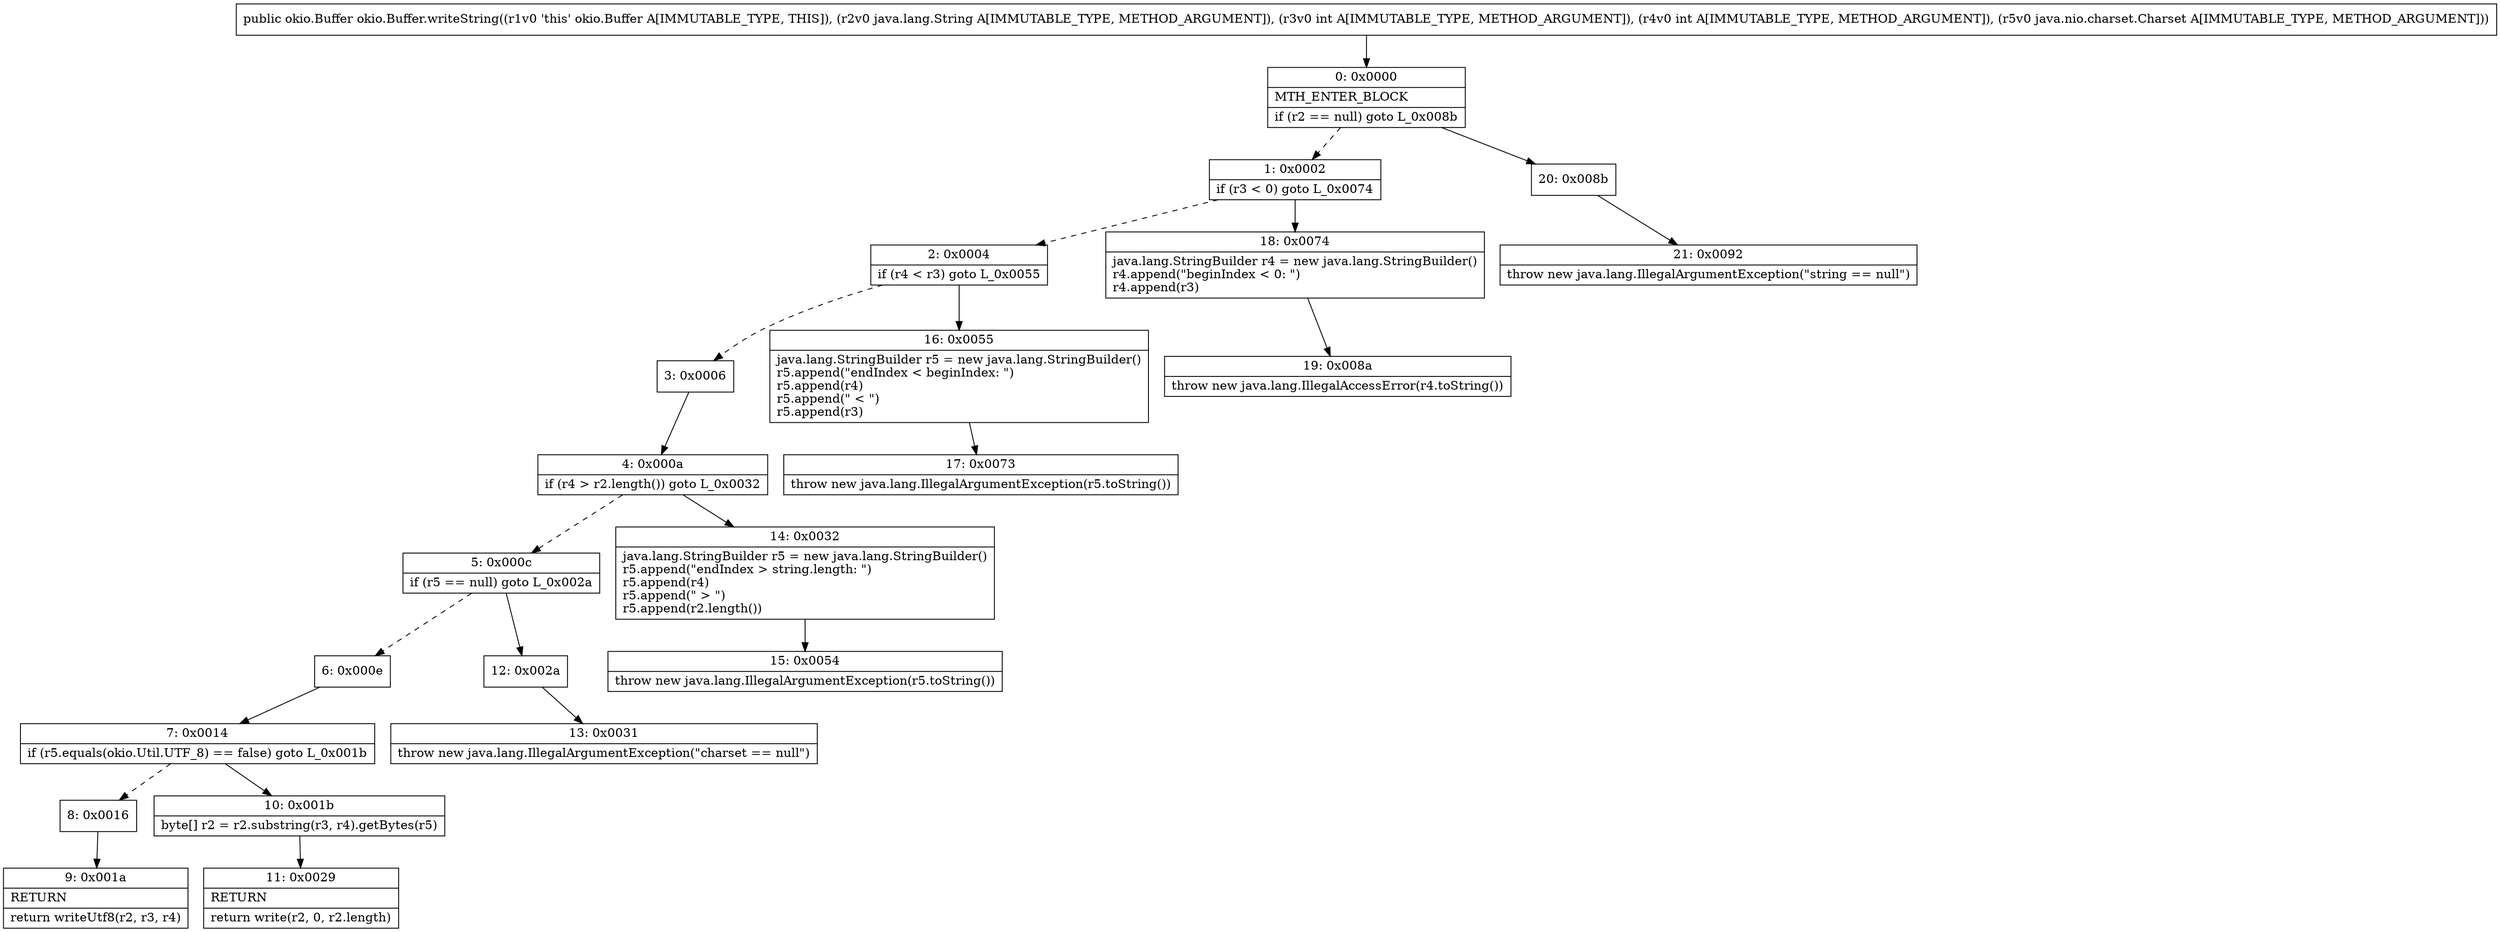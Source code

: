 digraph "CFG forokio.Buffer.writeString(Ljava\/lang\/String;IILjava\/nio\/charset\/Charset;)Lokio\/Buffer;" {
Node_0 [shape=record,label="{0\:\ 0x0000|MTH_ENTER_BLOCK\l|if (r2 == null) goto L_0x008b\l}"];
Node_1 [shape=record,label="{1\:\ 0x0002|if (r3 \< 0) goto L_0x0074\l}"];
Node_2 [shape=record,label="{2\:\ 0x0004|if (r4 \< r3) goto L_0x0055\l}"];
Node_3 [shape=record,label="{3\:\ 0x0006}"];
Node_4 [shape=record,label="{4\:\ 0x000a|if (r4 \> r2.length()) goto L_0x0032\l}"];
Node_5 [shape=record,label="{5\:\ 0x000c|if (r5 == null) goto L_0x002a\l}"];
Node_6 [shape=record,label="{6\:\ 0x000e}"];
Node_7 [shape=record,label="{7\:\ 0x0014|if (r5.equals(okio.Util.UTF_8) == false) goto L_0x001b\l}"];
Node_8 [shape=record,label="{8\:\ 0x0016}"];
Node_9 [shape=record,label="{9\:\ 0x001a|RETURN\l|return writeUtf8(r2, r3, r4)\l}"];
Node_10 [shape=record,label="{10\:\ 0x001b|byte[] r2 = r2.substring(r3, r4).getBytes(r5)\l}"];
Node_11 [shape=record,label="{11\:\ 0x0029|RETURN\l|return write(r2, 0, r2.length)\l}"];
Node_12 [shape=record,label="{12\:\ 0x002a}"];
Node_13 [shape=record,label="{13\:\ 0x0031|throw new java.lang.IllegalArgumentException(\"charset == null\")\l}"];
Node_14 [shape=record,label="{14\:\ 0x0032|java.lang.StringBuilder r5 = new java.lang.StringBuilder()\lr5.append(\"endIndex \> string.length: \")\lr5.append(r4)\lr5.append(\" \> \")\lr5.append(r2.length())\l}"];
Node_15 [shape=record,label="{15\:\ 0x0054|throw new java.lang.IllegalArgumentException(r5.toString())\l}"];
Node_16 [shape=record,label="{16\:\ 0x0055|java.lang.StringBuilder r5 = new java.lang.StringBuilder()\lr5.append(\"endIndex \< beginIndex: \")\lr5.append(r4)\lr5.append(\" \< \")\lr5.append(r3)\l}"];
Node_17 [shape=record,label="{17\:\ 0x0073|throw new java.lang.IllegalArgumentException(r5.toString())\l}"];
Node_18 [shape=record,label="{18\:\ 0x0074|java.lang.StringBuilder r4 = new java.lang.StringBuilder()\lr4.append(\"beginIndex \< 0: \")\lr4.append(r3)\l}"];
Node_19 [shape=record,label="{19\:\ 0x008a|throw new java.lang.IllegalAccessError(r4.toString())\l}"];
Node_20 [shape=record,label="{20\:\ 0x008b}"];
Node_21 [shape=record,label="{21\:\ 0x0092|throw new java.lang.IllegalArgumentException(\"string == null\")\l}"];
MethodNode[shape=record,label="{public okio.Buffer okio.Buffer.writeString((r1v0 'this' okio.Buffer A[IMMUTABLE_TYPE, THIS]), (r2v0 java.lang.String A[IMMUTABLE_TYPE, METHOD_ARGUMENT]), (r3v0 int A[IMMUTABLE_TYPE, METHOD_ARGUMENT]), (r4v0 int A[IMMUTABLE_TYPE, METHOD_ARGUMENT]), (r5v0 java.nio.charset.Charset A[IMMUTABLE_TYPE, METHOD_ARGUMENT])) }"];
MethodNode -> Node_0;
Node_0 -> Node_1[style=dashed];
Node_0 -> Node_20;
Node_1 -> Node_2[style=dashed];
Node_1 -> Node_18;
Node_2 -> Node_3[style=dashed];
Node_2 -> Node_16;
Node_3 -> Node_4;
Node_4 -> Node_5[style=dashed];
Node_4 -> Node_14;
Node_5 -> Node_6[style=dashed];
Node_5 -> Node_12;
Node_6 -> Node_7;
Node_7 -> Node_8[style=dashed];
Node_7 -> Node_10;
Node_8 -> Node_9;
Node_10 -> Node_11;
Node_12 -> Node_13;
Node_14 -> Node_15;
Node_16 -> Node_17;
Node_18 -> Node_19;
Node_20 -> Node_21;
}


